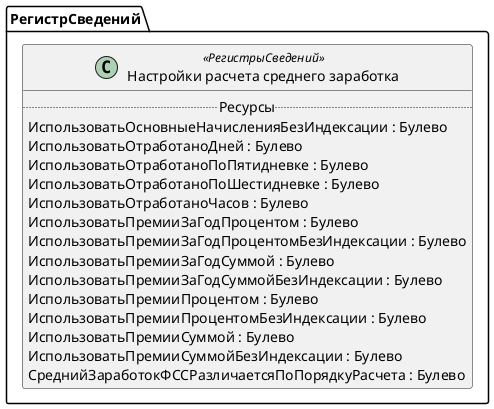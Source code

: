 ﻿@startuml НастройкиРасчетаСреднегоЗаработка
'!include templates.wsd
'..\include templates.wsd
class РегистрСведений.НастройкиРасчетаСреднегоЗаработка as "Настройки расчета среднего заработка" <<РегистрыСведений>>
{
..Ресурсы..
ИспользоватьОсновныеНачисленияБезИндексации : Булево
ИспользоватьОтработаноДней : Булево
ИспользоватьОтработаноПоПятидневке : Булево
ИспользоватьОтработаноПоШестидневке : Булево
ИспользоватьОтработаноЧасов : Булево
ИспользоватьПремииЗаГодПроцентом : Булево
ИспользоватьПремииЗаГодПроцентомБезИндексации : Булево
ИспользоватьПремииЗаГодСуммой : Булево
ИспользоватьПремииЗаГодСуммойБезИндексации : Булево
ИспользоватьПремииПроцентом : Булево
ИспользоватьПремииПроцентомБезИндексации : Булево
ИспользоватьПремииСуммой : Булево
ИспользоватьПремииСуммойБезИндексации : Булево
СреднийЗаработокФССРазличаетсяПоПорядкуРасчета : Булево
}
@enduml
